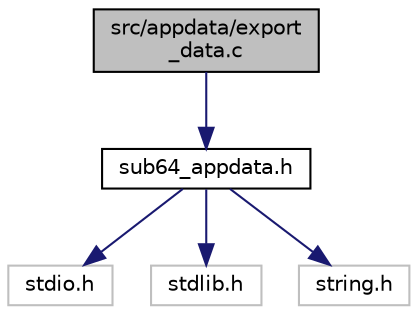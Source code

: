 digraph "src/appdata/export_data.c"
{
 // LATEX_PDF_SIZE
  edge [fontname="Helvetica",fontsize="10",labelfontname="Helvetica",labelfontsize="10"];
  node [fontname="Helvetica",fontsize="10",shape=record];
  Node1 [label="src/appdata/export\l_data.c",height=0.2,width=0.4,color="black", fillcolor="grey75", style="filled", fontcolor="black",tooltip="This file is used to handle the exportion system."];
  Node1 -> Node2 [color="midnightblue",fontsize="10",style="solid",fontname="Helvetica"];
  Node2 [label="sub64_appdata.h",height=0.2,width=0.4,color="black", fillcolor="white", style="filled",URL="$d2/d42/sub64__appdata_8h.html",tooltip=" "];
  Node2 -> Node3 [color="midnightblue",fontsize="10",style="solid",fontname="Helvetica"];
  Node3 [label="stdio.h",height=0.2,width=0.4,color="grey75", fillcolor="white", style="filled",tooltip=" "];
  Node2 -> Node4 [color="midnightblue",fontsize="10",style="solid",fontname="Helvetica"];
  Node4 [label="stdlib.h",height=0.2,width=0.4,color="grey75", fillcolor="white", style="filled",tooltip=" "];
  Node2 -> Node5 [color="midnightblue",fontsize="10",style="solid",fontname="Helvetica"];
  Node5 [label="string.h",height=0.2,width=0.4,color="grey75", fillcolor="white", style="filled",tooltip=" "];
}
